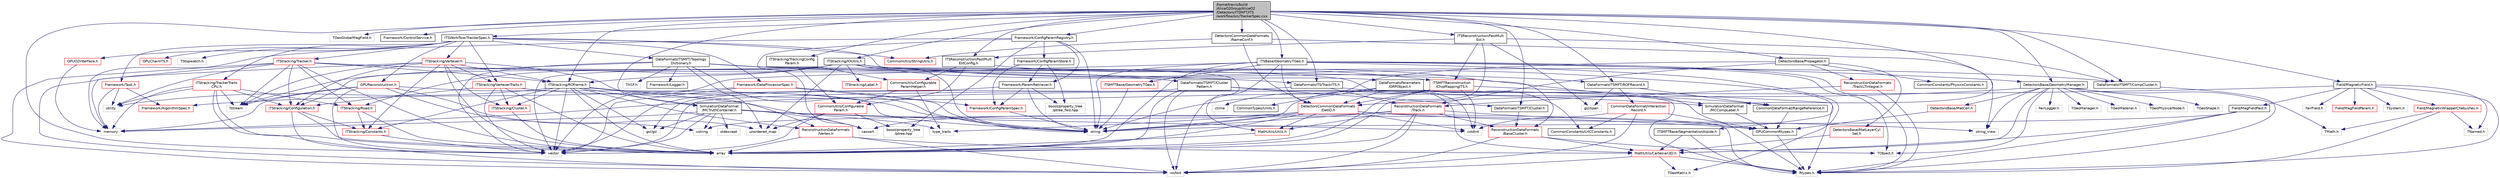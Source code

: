 digraph "/home/travis/build/AliceO2Group/AliceO2/Detectors/ITSMFT/ITS/workflow/src/TrackerSpec.cxx"
{
 // INTERACTIVE_SVG=YES
  bgcolor="transparent";
  edge [fontname="Helvetica",fontsize="10",labelfontname="Helvetica",labelfontsize="10"];
  node [fontname="Helvetica",fontsize="10",shape=record];
  Node0 [label="/home/travis/build\l/AliceO2Group/AliceO2\l/Detectors/ITSMFT/ITS\l/workflow/src/TrackerSpec.cxx",height=0.2,width=0.4,color="black", fillcolor="grey75", style="filled", fontcolor="black"];
  Node0 -> Node1 [color="midnightblue",fontsize="10",style="solid",fontname="Helvetica"];
  Node1 [label="vector",height=0.2,width=0.4,color="grey75"];
  Node0 -> Node2 [color="midnightblue",fontsize="10",style="solid",fontname="Helvetica"];
  Node2 [label="TGeoGlobalMagField.h",height=0.2,width=0.4,color="grey75"];
  Node0 -> Node3 [color="midnightblue",fontsize="10",style="solid",fontname="Helvetica"];
  Node3 [label="Framework/ControlService.h",height=0.2,width=0.4,color="black",URL="$d2/d43/ControlService_8h.html"];
  Node0 -> Node4 [color="midnightblue",fontsize="10",style="solid",fontname="Helvetica"];
  Node4 [label="Framework/ConfigParamRegistry.h",height=0.2,width=0.4,color="black",URL="$de/dc6/ConfigParamRegistry_8h.html"];
  Node4 -> Node5 [color="midnightblue",fontsize="10",style="solid",fontname="Helvetica"];
  Node5 [label="Framework/ParamRetriever.h",height=0.2,width=0.4,color="black",URL="$df/d72/ParamRetriever_8h.html"];
  Node5 -> Node6 [color="midnightblue",fontsize="10",style="solid",fontname="Helvetica"];
  Node6 [label="Framework/ConfigParamSpec.h",height=0.2,width=0.4,color="red",URL="$d0/d1c/ConfigParamSpec_8h.html"];
  Node6 -> Node16 [color="midnightblue",fontsize="10",style="solid",fontname="Helvetica"];
  Node16 [label="string",height=0.2,width=0.4,color="grey75"];
  Node5 -> Node17 [color="midnightblue",fontsize="10",style="solid",fontname="Helvetica"];
  Node17 [label="boost/property_tree\l/ptree_fwd.hpp",height=0.2,width=0.4,color="grey75"];
  Node5 -> Node16 [color="midnightblue",fontsize="10",style="solid",fontname="Helvetica"];
  Node5 -> Node1 [color="midnightblue",fontsize="10",style="solid",fontname="Helvetica"];
  Node4 -> Node18 [color="midnightblue",fontsize="10",style="solid",fontname="Helvetica"];
  Node18 [label="Framework/ConfigParamStore.h",height=0.2,width=0.4,color="black",URL="$dd/daf/ConfigParamStore_8h.html"];
  Node18 -> Node5 [color="midnightblue",fontsize="10",style="solid",fontname="Helvetica"];
  Node18 -> Node6 [color="midnightblue",fontsize="10",style="solid",fontname="Helvetica"];
  Node18 -> Node17 [color="midnightblue",fontsize="10",style="solid",fontname="Helvetica"];
  Node4 -> Node19 [color="midnightblue",fontsize="10",style="solid",fontname="Helvetica"];
  Node19 [label="boost/property_tree\l/ptree.hpp",height=0.2,width=0.4,color="grey75"];
  Node4 -> Node20 [color="midnightblue",fontsize="10",style="solid",fontname="Helvetica"];
  Node20 [label="memory",height=0.2,width=0.4,color="grey75"];
  Node4 -> Node16 [color="midnightblue",fontsize="10",style="solid",fontname="Helvetica"];
  Node4 -> Node21 [color="midnightblue",fontsize="10",style="solid",fontname="Helvetica"];
  Node21 [label="cassert",height=0.2,width=0.4,color="grey75"];
  Node0 -> Node22 [color="midnightblue",fontsize="10",style="solid",fontname="Helvetica"];
  Node22 [label="ITSWorkflow/TrackerSpec.h",height=0.2,width=0.4,color="black",URL="$de/d90/ITSMFT_2ITS_2workflow_2include_2ITSWorkflow_2TrackerSpec_8h.html"];
  Node22 -> Node23 [color="midnightblue",fontsize="10",style="solid",fontname="Helvetica"];
  Node23 [label="DataFormatsParameters\l/GRPObject.h",height=0.2,width=0.4,color="black",URL="$de/d28/GRPObject_8h.html",tooltip="Header of the General Run Parameters object. "];
  Node23 -> Node24 [color="midnightblue",fontsize="10",style="solid",fontname="Helvetica"];
  Node24 [label="Rtypes.h",height=0.2,width=0.4,color="grey75"];
  Node23 -> Node10 [color="midnightblue",fontsize="10",style="solid",fontname="Helvetica"];
  Node10 [label="cstdint",height=0.2,width=0.4,color="grey75"];
  Node23 -> Node25 [color="midnightblue",fontsize="10",style="solid",fontname="Helvetica"];
  Node25 [label="ctime",height=0.2,width=0.4,color="grey75"];
  Node23 -> Node26 [color="midnightblue",fontsize="10",style="solid",fontname="Helvetica"];
  Node26 [label="CommonConstants/LHCConstants.h",height=0.2,width=0.4,color="black",URL="$d4/dc6/LHCConstants_8h.html",tooltip="Header to collect LHC related constants. "];
  Node23 -> Node27 [color="midnightblue",fontsize="10",style="solid",fontname="Helvetica"];
  Node27 [label="CommonTypes/Units.h",height=0.2,width=0.4,color="black",URL="$da/d58/Units_8h.html",tooltip="Header to collect definitions for different units. "];
  Node23 -> Node28 [color="midnightblue",fontsize="10",style="solid",fontname="Helvetica"];
  Node28 [label="DetectorsCommonDataFormats\l/DetID.h",height=0.2,width=0.4,color="red",URL="$d6/d31/DetID_8h.html"];
  Node28 -> Node24 [color="midnightblue",fontsize="10",style="solid",fontname="Helvetica"];
  Node28 -> Node29 [color="midnightblue",fontsize="10",style="solid",fontname="Helvetica"];
  Node29 [label="array",height=0.2,width=0.4,color="grey75"];
  Node28 -> Node21 [color="midnightblue",fontsize="10",style="solid",fontname="Helvetica"];
  Node28 -> Node10 [color="midnightblue",fontsize="10",style="solid",fontname="Helvetica"];
  Node28 -> Node15 [color="midnightblue",fontsize="10",style="solid",fontname="Helvetica"];
  Node15 [label="string_view",height=0.2,width=0.4,color="grey75"];
  Node28 -> Node16 [color="midnightblue",fontsize="10",style="solid",fontname="Helvetica"];
  Node28 -> Node8 [color="midnightblue",fontsize="10",style="solid",fontname="Helvetica"];
  Node8 [label="type_traits",height=0.2,width=0.4,color="grey75"];
  Node28 -> Node31 [color="midnightblue",fontsize="10",style="solid",fontname="Helvetica"];
  Node31 [label="MathUtils/Utils.h",height=0.2,width=0.4,color="red",URL="$d9/d52/Common_2MathUtils_2include_2MathUtils_2Utils_8h.html"];
  Node31 -> Node29 [color="midnightblue",fontsize="10",style="solid",fontname="Helvetica"];
  Node22 -> Node43 [color="midnightblue",fontsize="10",style="solid",fontname="Helvetica"];
  Node43 [label="DataFormatsITSMFT/Topology\lDictionary.h",height=0.2,width=0.4,color="black",URL="$d1/d08/TopologyDictionary_8h.html",tooltip="Definition of the ClusterTopology class. "];
  Node43 -> Node44 [color="midnightblue",fontsize="10",style="solid",fontname="Helvetica"];
  Node44 [label="DataFormatsITSMFT/Cluster\lPattern.h",height=0.2,width=0.4,color="black",URL="$de/dc1/ClusterPattern_8h.html"];
  Node44 -> Node24 [color="midnightblue",fontsize="10",style="solid",fontname="Helvetica"];
  Node44 -> Node29 [color="midnightblue",fontsize="10",style="solid",fontname="Helvetica"];
  Node44 -> Node13 [color="midnightblue",fontsize="10",style="solid",fontname="Helvetica"];
  Node13 [label="iosfwd",height=0.2,width=0.4,color="grey75"];
  Node44 -> Node45 [color="midnightblue",fontsize="10",style="solid",fontname="Helvetica"];
  Node45 [label="gsl/gsl",height=0.2,width=0.4,color="grey75"];
  Node44 -> Node46 [color="midnightblue",fontsize="10",style="solid",fontname="Helvetica"];
  Node46 [label="DataFormatsITSMFT/Cluster.h",height=0.2,width=0.4,color="black",URL="$d1/d62/DataFormats_2Detectors_2ITSMFT_2common_2include_2DataFormatsITSMFT_2Cluster_8h.html"];
  Node46 -> Node47 [color="midnightblue",fontsize="10",style="solid",fontname="Helvetica"];
  Node47 [label="ReconstructionDataFormats\l/BaseCluster.h",height=0.2,width=0.4,color="red",URL="$d4/de2/BaseCluster_8h.html"];
  Node47 -> Node48 [color="midnightblue",fontsize="10",style="solid",fontname="Helvetica"];
  Node48 [label="TObject.h",height=0.2,width=0.4,color="grey75"];
  Node47 -> Node13 [color="midnightblue",fontsize="10",style="solid",fontname="Helvetica"];
  Node47 -> Node56 [color="midnightblue",fontsize="10",style="solid",fontname="Helvetica"];
  Node56 [label="MathUtils/Cartesian3D.h",height=0.2,width=0.4,color="red",URL="$dd/d76/Cartesian3D_8h.html"];
  Node56 -> Node24 [color="midnightblue",fontsize="10",style="solid",fontname="Helvetica"];
  Node56 -> Node62 [color="midnightblue",fontsize="10",style="solid",fontname="Helvetica"];
  Node62 [label="TGeoMatrix.h",height=0.2,width=0.4,color="grey75"];
  Node56 -> Node13 [color="midnightblue",fontsize="10",style="solid",fontname="Helvetica"];
  Node43 -> Node66 [color="midnightblue",fontsize="10",style="solid",fontname="Helvetica"];
  Node66 [label="Framework/Logger.h",height=0.2,width=0.4,color="black",URL="$dd/da4/Logger_8h.html"];
  Node43 -> Node67 [color="midnightblue",fontsize="10",style="solid",fontname="Helvetica"];
  Node67 [label="fstream",height=0.2,width=0.4,color="grey75"];
  Node43 -> Node16 [color="midnightblue",fontsize="10",style="solid",fontname="Helvetica"];
  Node43 -> Node68 [color="midnightblue",fontsize="10",style="solid",fontname="Helvetica"];
  Node68 [label="unordered_map",height=0.2,width=0.4,color="grey75"];
  Node43 -> Node1 [color="midnightblue",fontsize="10",style="solid",fontname="Helvetica"];
  Node43 -> Node56 [color="midnightblue",fontsize="10",style="solid",fontname="Helvetica"];
  Node43 -> Node69 [color="midnightblue",fontsize="10",style="solid",fontname="Helvetica"];
  Node69 [label="DataFormatsITSMFT/CompCluster.h",height=0.2,width=0.4,color="black",URL="$df/de4/CompCluster_8h.html",tooltip="Definition of the ITSMFT compact cluster. "];
  Node69 -> Node24 [color="midnightblue",fontsize="10",style="solid",fontname="Helvetica"];
  Node43 -> Node70 [color="midnightblue",fontsize="10",style="solid",fontname="Helvetica"];
  Node70 [label="TH1F.h",height=0.2,width=0.4,color="grey75"];
  Node22 -> Node71 [color="midnightblue",fontsize="10",style="solid",fontname="Helvetica"];
  Node71 [label="Framework/DataProcessorSpec.h",height=0.2,width=0.4,color="red",URL="$d0/df4/DataProcessorSpec_8h.html"];
  Node71 -> Node72 [color="midnightblue",fontsize="10",style="solid",fontname="Helvetica"];
  Node72 [label="Framework/AlgorithmSpec.h",height=0.2,width=0.4,color="red",URL="$d0/d14/AlgorithmSpec_8h.html"];
  Node71 -> Node6 [color="midnightblue",fontsize="10",style="solid",fontname="Helvetica"];
  Node71 -> Node16 [color="midnightblue",fontsize="10",style="solid",fontname="Helvetica"];
  Node71 -> Node1 [color="midnightblue",fontsize="10",style="solid",fontname="Helvetica"];
  Node22 -> Node164 [color="midnightblue",fontsize="10",style="solid",fontname="Helvetica"];
  Node164 [label="Framework/Task.h",height=0.2,width=0.4,color="red",URL="$df/d4f/Task_8h.html"];
  Node164 -> Node72 [color="midnightblue",fontsize="10",style="solid",fontname="Helvetica"];
  Node164 -> Node94 [color="midnightblue",fontsize="10",style="solid",fontname="Helvetica"];
  Node94 [label="utility",height=0.2,width=0.4,color="grey75"];
  Node164 -> Node20 [color="midnightblue",fontsize="10",style="solid",fontname="Helvetica"];
  Node22 -> Node169 [color="midnightblue",fontsize="10",style="solid",fontname="Helvetica"];
  Node169 [label="ITStracking/Tracker.h",height=0.2,width=0.4,color="red",URL="$d7/da0/ITSMFT_2ITS_2tracking_2include_2ITStracking_2Tracker_8h.html"];
  Node169 -> Node29 [color="midnightblue",fontsize="10",style="solid",fontname="Helvetica"];
  Node169 -> Node67 [color="midnightblue",fontsize="10",style="solid",fontname="Helvetica"];
  Node169 -> Node13 [color="midnightblue",fontsize="10",style="solid",fontname="Helvetica"];
  Node169 -> Node20 [color="midnightblue",fontsize="10",style="solid",fontname="Helvetica"];
  Node169 -> Node94 [color="midnightblue",fontsize="10",style="solid",fontname="Helvetica"];
  Node169 -> Node170 [color="midnightblue",fontsize="10",style="solid",fontname="Helvetica"];
  Node170 [label="ITStracking/Configuration.h",height=0.2,width=0.4,color="red",URL="$d3/d59/Configuration_8h.html"];
  Node170 -> Node29 [color="midnightblue",fontsize="10",style="solid",fontname="Helvetica"];
  Node170 -> Node1 [color="midnightblue",fontsize="10",style="solid",fontname="Helvetica"];
  Node170 -> Node171 [color="midnightblue",fontsize="10",style="solid",fontname="Helvetica"];
  Node171 [label="ITStracking/Constants.h",height=0.2,width=0.4,color="red",URL="$d0/d86/Detectors_2ITSMFT_2ITS_2tracking_2include_2ITStracking_2Constants_8h.html"];
  Node171 -> Node1 [color="midnightblue",fontsize="10",style="solid",fontname="Helvetica"];
  Node169 -> Node173 [color="midnightblue",fontsize="10",style="solid",fontname="Helvetica"];
  Node173 [label="ITStracking/ROframe.h",height=0.2,width=0.4,color="black",URL="$dc/d8d/ITS_2tracking_2include_2ITStracking_2ROframe_8h.html"];
  Node173 -> Node29 [color="midnightblue",fontsize="10",style="solid",fontname="Helvetica"];
  Node173 -> Node1 [color="midnightblue",fontsize="10",style="solid",fontname="Helvetica"];
  Node173 -> Node94 [color="midnightblue",fontsize="10",style="solid",fontname="Helvetica"];
  Node173 -> Node21 [color="midnightblue",fontsize="10",style="solid",fontname="Helvetica"];
  Node173 -> Node45 [color="midnightblue",fontsize="10",style="solid",fontname="Helvetica"];
  Node173 -> Node174 [color="midnightblue",fontsize="10",style="solid",fontname="Helvetica"];
  Node174 [label="ITStracking/Cluster.h",height=0.2,width=0.4,color="red",URL="$da/d7f/Detectors_2ITSMFT_2ITS_2tracking_2include_2ITStracking_2Cluster_8h.html"];
  Node174 -> Node29 [color="midnightblue",fontsize="10",style="solid",fontname="Helvetica"];
  Node173 -> Node171 [color="midnightblue",fontsize="10",style="solid",fontname="Helvetica"];
  Node173 -> Node177 [color="midnightblue",fontsize="10",style="solid",fontname="Helvetica"];
  Node177 [label="ReconstructionDataFormats\l/Vertex.h",height=0.2,width=0.4,color="red",URL="$d3/d6f/DataFormats_2Reconstruction_2include_2ReconstructionDataFormats_2Vertex_8h.html"];
  Node177 -> Node56 [color="midnightblue",fontsize="10",style="solid",fontname="Helvetica"];
  Node177 -> Node29 [color="midnightblue",fontsize="10",style="solid",fontname="Helvetica"];
  Node177 -> Node13 [color="midnightblue",fontsize="10",style="solid",fontname="Helvetica"];
  Node173 -> Node179 [color="midnightblue",fontsize="10",style="solid",fontname="Helvetica"];
  Node179 [label="SimulationDataFormat\l/MCCompLabel.h",height=0.2,width=0.4,color="black",URL="$d7/dcd/MCCompLabel_8h.html"];
  Node179 -> Node55 [color="midnightblue",fontsize="10",style="solid",fontname="Helvetica"];
  Node55 [label="GPUCommonRtypes.h",height=0.2,width=0.4,color="black",URL="$d2/d45/GPUCommonRtypes_8h.html"];
  Node55 -> Node24 [color="midnightblue",fontsize="10",style="solid",fontname="Helvetica"];
  Node173 -> Node180 [color="midnightblue",fontsize="10",style="solid",fontname="Helvetica"];
  Node180 [label="SimulationDataFormat\l/MCTruthContainer.h",height=0.2,width=0.4,color="black",URL="$db/d14/MCTruthContainer_8h.html",tooltip="Definition of a container to keep Monte Carlo truth external to simulation objects. "];
  Node180 -> Node55 [color="midnightblue",fontsize="10",style="solid",fontname="Helvetica"];
  Node180 -> Node10 [color="midnightblue",fontsize="10",style="solid",fontname="Helvetica"];
  Node180 -> Node21 [color="midnightblue",fontsize="10",style="solid",fontname="Helvetica"];
  Node180 -> Node12 [color="midnightblue",fontsize="10",style="solid",fontname="Helvetica"];
  Node12 [label="stdexcept",height=0.2,width=0.4,color="grey75"];
  Node180 -> Node45 [color="midnightblue",fontsize="10",style="solid",fontname="Helvetica"];
  Node180 -> Node8 [color="midnightblue",fontsize="10",style="solid",fontname="Helvetica"];
  Node180 -> Node9 [color="midnightblue",fontsize="10",style="solid",fontname="Helvetica"];
  Node9 [label="cstring",height=0.2,width=0.4,color="grey75"];
  Node180 -> Node20 [color="midnightblue",fontsize="10",style="solid",fontname="Helvetica"];
  Node180 -> Node1 [color="midnightblue",fontsize="10",style="solid",fontname="Helvetica"];
  Node169 -> Node183 [color="midnightblue",fontsize="10",style="solid",fontname="Helvetica"];
  Node183 [label="ITStracking/Road.h",height=0.2,width=0.4,color="red",URL="$d4/d5a/ITS_2tracking_2include_2ITStracking_2Road_8h.html"];
  Node183 -> Node29 [color="midnightblue",fontsize="10",style="solid",fontname="Helvetica"];
  Node183 -> Node171 [color="midnightblue",fontsize="10",style="solid",fontname="Helvetica"];
  Node169 -> Node185 [color="midnightblue",fontsize="10",style="solid",fontname="Helvetica"];
  Node185 [label="DataFormatsITS/TrackITS.h",height=0.2,width=0.4,color="black",URL="$d1/d71/TrackITS_8h.html",tooltip="Definition of the ITS track. "];
  Node185 -> Node1 [color="midnightblue",fontsize="10",style="solid",fontname="Helvetica"];
  Node185 -> Node186 [color="midnightblue",fontsize="10",style="solid",fontname="Helvetica"];
  Node186 [label="ReconstructionDataFormats\l/Track.h",height=0.2,width=0.4,color="red",URL="$d7/d8b/DataFormats_2Reconstruction_2include_2ReconstructionDataFormats_2Track_8h.html"];
  Node186 -> Node55 [color="midnightblue",fontsize="10",style="solid",fontname="Helvetica"];
  Node186 -> Node29 [color="midnightblue",fontsize="10",style="solid",fontname="Helvetica"];
  Node186 -> Node9 [color="midnightblue",fontsize="10",style="solid",fontname="Helvetica"];
  Node186 -> Node13 [color="midnightblue",fontsize="10",style="solid",fontname="Helvetica"];
  Node186 -> Node47 [color="midnightblue",fontsize="10",style="solid",fontname="Helvetica"];
  Node186 -> Node16 [color="midnightblue",fontsize="10",style="solid",fontname="Helvetica"];
  Node186 -> Node31 [color="midnightblue",fontsize="10",style="solid",fontname="Helvetica"];
  Node185 -> Node189 [color="midnightblue",fontsize="10",style="solid",fontname="Helvetica"];
  Node189 [label="CommonDataFormat/RangeReference.h",height=0.2,width=0.4,color="black",URL="$de/d64/RangeReference_8h.html",tooltip="Class to refer to the 1st entry and N elements of some group in the continuous container. "];
  Node189 -> Node55 [color="midnightblue",fontsize="10",style="solid",fontname="Helvetica"];
  Node169 -> Node179 [color="midnightblue",fontsize="10",style="solid",fontname="Helvetica"];
  Node22 -> Node190 [color="midnightblue",fontsize="10",style="solid",fontname="Helvetica"];
  Node190 [label="ITStracking/TrackerTraits\lCPU.h",height=0.2,width=0.4,color="red",URL="$de/dbc/TrackerTraitsCPU_8h.html"];
  Node190 -> Node29 [color="midnightblue",fontsize="10",style="solid",fontname="Helvetica"];
  Node190 -> Node67 [color="midnightblue",fontsize="10",style="solid",fontname="Helvetica"];
  Node190 -> Node13 [color="midnightblue",fontsize="10",style="solid",fontname="Helvetica"];
  Node190 -> Node20 [color="midnightblue",fontsize="10",style="solid",fontname="Helvetica"];
  Node190 -> Node94 [color="midnightblue",fontsize="10",style="solid",fontname="Helvetica"];
  Node190 -> Node170 [color="midnightblue",fontsize="10",style="solid",fontname="Helvetica"];
  Node190 -> Node183 [color="midnightblue",fontsize="10",style="solid",fontname="Helvetica"];
  Node22 -> Node192 [color="midnightblue",fontsize="10",style="solid",fontname="Helvetica"];
  Node192 [label="ITStracking/Vertexer.h",height=0.2,width=0.4,color="red",URL="$de/d9b/Vertexer_8h.html"];
  Node192 -> Node67 [color="midnightblue",fontsize="10",style="solid",fontname="Helvetica"];
  Node192 -> Node29 [color="midnightblue",fontsize="10",style="solid",fontname="Helvetica"];
  Node192 -> Node13 [color="midnightblue",fontsize="10",style="solid",fontname="Helvetica"];
  Node192 -> Node173 [color="midnightblue",fontsize="10",style="solid",fontname="Helvetica"];
  Node192 -> Node171 [color="midnightblue",fontsize="10",style="solid",fontname="Helvetica"];
  Node192 -> Node170 [color="midnightblue",fontsize="10",style="solid",fontname="Helvetica"];
  Node192 -> Node193 [color="midnightblue",fontsize="10",style="solid",fontname="Helvetica"];
  Node193 [label="ITStracking/VertexerTraits.h",height=0.2,width=0.4,color="red",URL="$d2/dd6/VertexerTraits_8h.html",tooltip="Class to compute the primary vertex in ITS from tracklets. "];
  Node193 -> Node29 [color="midnightblue",fontsize="10",style="solid",fontname="Helvetica"];
  Node193 -> Node16 [color="midnightblue",fontsize="10",style="solid",fontname="Helvetica"];
  Node193 -> Node1 [color="midnightblue",fontsize="10",style="solid",fontname="Helvetica"];
  Node193 -> Node174 [color="midnightblue",fontsize="10",style="solid",fontname="Helvetica"];
  Node193 -> Node170 [color="midnightblue",fontsize="10",style="solid",fontname="Helvetica"];
  Node192 -> Node177 [color="midnightblue",fontsize="10",style="solid",fontname="Helvetica"];
  Node192 -> Node174 [color="midnightblue",fontsize="10",style="solid",fontname="Helvetica"];
  Node22 -> Node193 [color="midnightblue",fontsize="10",style="solid",fontname="Helvetica"];
  Node22 -> Node195 [color="midnightblue",fontsize="10",style="solid",fontname="Helvetica"];
  Node195 [label="GPUO2Interface.h",height=0.2,width=0.4,color="red",URL="$dc/dae/GPUO2Interface_8h.html"];
  Node195 -> Node20 [color="midnightblue",fontsize="10",style="solid",fontname="Helvetica"];
  Node22 -> Node197 [color="midnightblue",fontsize="10",style="solid",fontname="Helvetica"];
  Node197 [label="GPUReconstruction.h",height=0.2,width=0.4,color="red",URL="$d2/de8/GPUReconstruction_8h.html"];
  Node197 -> Node9 [color="midnightblue",fontsize="10",style="solid",fontname="Helvetica"];
  Node197 -> Node16 [color="midnightblue",fontsize="10",style="solid",fontname="Helvetica"];
  Node197 -> Node20 [color="midnightblue",fontsize="10",style="solid",fontname="Helvetica"];
  Node197 -> Node67 [color="midnightblue",fontsize="10",style="solid",fontname="Helvetica"];
  Node197 -> Node1 [color="midnightblue",fontsize="10",style="solid",fontname="Helvetica"];
  Node197 -> Node68 [color="midnightblue",fontsize="10",style="solid",fontname="Helvetica"];
  Node22 -> Node227 [color="midnightblue",fontsize="10",style="solid",fontname="Helvetica"];
  Node227 [label="GPUChainITS.h",height=0.2,width=0.4,color="red",URL="$d9/d46/GPUChainITS_8h.html"];
  Node22 -> Node244 [color="midnightblue",fontsize="10",style="solid",fontname="Helvetica"];
  Node244 [label="CommonUtils/StringUtils.h",height=0.2,width=0.4,color="red",URL="$d4/d8f/StringUtils_8h.html"];
  Node22 -> Node245 [color="midnightblue",fontsize="10",style="solid",fontname="Helvetica"];
  Node245 [label="TStopwatch.h",height=0.2,width=0.4,color="grey75"];
  Node0 -> Node69 [color="midnightblue",fontsize="10",style="solid",fontname="Helvetica"];
  Node0 -> Node46 [color="midnightblue",fontsize="10",style="solid",fontname="Helvetica"];
  Node0 -> Node185 [color="midnightblue",fontsize="10",style="solid",fontname="Helvetica"];
  Node0 -> Node179 [color="midnightblue",fontsize="10",style="solid",fontname="Helvetica"];
  Node0 -> Node180 [color="midnightblue",fontsize="10",style="solid",fontname="Helvetica"];
  Node0 -> Node246 [color="midnightblue",fontsize="10",style="solid",fontname="Helvetica"];
  Node246 [label="DataFormatsITSMFT/ROFRecord.h",height=0.2,width=0.4,color="black",URL="$d0/dc6/ITSMFT_2common_2include_2DataFormatsITSMFT_2ROFRecord_8h.html"];
  Node246 -> Node189 [color="midnightblue",fontsize="10",style="solid",fontname="Helvetica"];
  Node246 -> Node247 [color="midnightblue",fontsize="10",style="solid",fontname="Helvetica"];
  Node247 [label="CommonDataFormat/Interaction\lRecord.h",height=0.2,width=0.4,color="red",URL="$d9/d80/InteractionRecord_8h.html"];
  Node247 -> Node55 [color="midnightblue",fontsize="10",style="solid",fontname="Helvetica"];
  Node247 -> Node13 [color="midnightblue",fontsize="10",style="solid",fontname="Helvetica"];
  Node247 -> Node10 [color="midnightblue",fontsize="10",style="solid",fontname="Helvetica"];
  Node247 -> Node26 [color="midnightblue",fontsize="10",style="solid",fontname="Helvetica"];
  Node246 -> Node85 [color="midnightblue",fontsize="10",style="solid",fontname="Helvetica"];
  Node85 [label="gsl/span",height=0.2,width=0.4,color="grey75"];
  Node0 -> Node173 [color="midnightblue",fontsize="10",style="solid",fontname="Helvetica"];
  Node0 -> Node248 [color="midnightblue",fontsize="10",style="solid",fontname="Helvetica"];
  Node248 [label="ITStracking/IOUtils.h",height=0.2,width=0.4,color="black",URL="$da/db1/ITS_2tracking_2include_2ITStracking_2IOUtils_8h.html"];
  Node248 -> Node13 [color="midnightblue",fontsize="10",style="solid",fontname="Helvetica"];
  Node248 -> Node16 [color="midnightblue",fontsize="10",style="solid",fontname="Helvetica"];
  Node248 -> Node68 [color="midnightblue",fontsize="10",style="solid",fontname="Helvetica"];
  Node248 -> Node1 [color="midnightblue",fontsize="10",style="solid",fontname="Helvetica"];
  Node248 -> Node246 [color="midnightblue",fontsize="10",style="solid",fontname="Helvetica"];
  Node248 -> Node170 [color="midnightblue",fontsize="10",style="solid",fontname="Helvetica"];
  Node248 -> Node173 [color="midnightblue",fontsize="10",style="solid",fontname="Helvetica"];
  Node248 -> Node249 [color="midnightblue",fontsize="10",style="solid",fontname="Helvetica"];
  Node249 [label="ITStracking/Label.h",height=0.2,width=0.4,color="red",URL="$d3/dc8/Label_8h.html"];
  Node248 -> Node183 [color="midnightblue",fontsize="10",style="solid",fontname="Helvetica"];
  Node248 -> Node250 [color="midnightblue",fontsize="10",style="solid",fontname="Helvetica"];
  Node250 [label="ITSMFTBase/SegmentationAlpide.h",height=0.2,width=0.4,color="black",URL="$d3/dba/SegmentationAlpide_8h.html",tooltip="Definition of the SegmentationAlpide class. "];
  Node250 -> Node24 [color="midnightblue",fontsize="10",style="solid",fontname="Helvetica"];
  Node250 -> Node56 [color="midnightblue",fontsize="10",style="solid",fontname="Helvetica"];
  Node248 -> Node47 [color="midnightblue",fontsize="10",style="solid",fontname="Helvetica"];
  Node0 -> Node251 [color="midnightblue",fontsize="10",style="solid",fontname="Helvetica"];
  Node251 [label="ITStracking/TrackingConfig\lParam.h",height=0.2,width=0.4,color="black",URL="$dd/dc5/TrackingConfigParam_8h.html"];
  Node251 -> Node252 [color="midnightblue",fontsize="10",style="solid",fontname="Helvetica"];
  Node252 [label="CommonUtils/Configurable\lParam.h",height=0.2,width=0.4,color="red",URL="$db/d2c/ConfigurableParam_8h.html"];
  Node252 -> Node1 [color="midnightblue",fontsize="10",style="solid",fontname="Helvetica"];
  Node252 -> Node68 [color="midnightblue",fontsize="10",style="solid",fontname="Helvetica"];
  Node252 -> Node19 [color="midnightblue",fontsize="10",style="solid",fontname="Helvetica"];
  Node251 -> Node253 [color="midnightblue",fontsize="10",style="solid",fontname="Helvetica"];
  Node253 [label="CommonUtils/Configurable\lParamHelper.h",height=0.2,width=0.4,color="red",URL="$da/d6b/ConfigurableParamHelper_8h.html"];
  Node253 -> Node252 [color="midnightblue",fontsize="10",style="solid",fontname="Helvetica"];
  Node253 -> Node8 [color="midnightblue",fontsize="10",style="solid",fontname="Helvetica"];
  Node0 -> Node255 [color="midnightblue",fontsize="10",style="solid",fontname="Helvetica"];
  Node255 [label="Field/MagneticField.h",height=0.2,width=0.4,color="black",URL="$db/d4b/MagneticField_8h.html",tooltip="Definition of the MagF class. "];
  Node255 -> Node256 [color="midnightblue",fontsize="10",style="solid",fontname="Helvetica"];
  Node256 [label="FairField.h",height=0.2,width=0.4,color="grey75"];
  Node255 -> Node257 [color="midnightblue",fontsize="10",style="solid",fontname="Helvetica"];
  Node257 [label="Field/MagFieldParam.h",height=0.2,width=0.4,color="red",URL="$d3/d91/MagFieldParam_8h.html",tooltip="Definition of the MagFieldParam: container for ALICE mag. field parameters. "];
  Node255 -> Node260 [color="midnightblue",fontsize="10",style="solid",fontname="Helvetica"];
  Node260 [label="Field/MagneticWrapperChebyshev.h",height=0.2,width=0.4,color="red",URL="$dd/dfb/MagneticWrapperChebyshev_8h.html"];
  Node260 -> Node261 [color="midnightblue",fontsize="10",style="solid",fontname="Helvetica"];
  Node261 [label="TMath.h",height=0.2,width=0.4,color="grey75"];
  Node260 -> Node262 [color="midnightblue",fontsize="10",style="solid",fontname="Helvetica"];
  Node262 [label="TNamed.h",height=0.2,width=0.4,color="grey75"];
  Node260 -> Node24 [color="midnightblue",fontsize="10",style="solid",fontname="Helvetica"];
  Node255 -> Node265 [color="midnightblue",fontsize="10",style="solid",fontname="Helvetica"];
  Node265 [label="Field/MagFieldFast.h",height=0.2,width=0.4,color="black",URL="$da/df4/MagFieldFast_8h.html",tooltip="Definition of the fast magnetic field parametrization MagFieldFast. "];
  Node265 -> Node24 [color="midnightblue",fontsize="10",style="solid",fontname="Helvetica"];
  Node265 -> Node16 [color="midnightblue",fontsize="10",style="solid",fontname="Helvetica"];
  Node265 -> Node56 [color="midnightblue",fontsize="10",style="solid",fontname="Helvetica"];
  Node255 -> Node266 [color="midnightblue",fontsize="10",style="solid",fontname="Helvetica"];
  Node266 [label="TSystem.h",height=0.2,width=0.4,color="grey75"];
  Node255 -> Node24 [color="midnightblue",fontsize="10",style="solid",fontname="Helvetica"];
  Node255 -> Node262 [color="midnightblue",fontsize="10",style="solid",fontname="Helvetica"];
  Node255 -> Node20 [color="midnightblue",fontsize="10",style="solid",fontname="Helvetica"];
  Node0 -> Node267 [color="midnightblue",fontsize="10",style="solid",fontname="Helvetica"];
  Node267 [label="DetectorsBase/GeometryManager.h",height=0.2,width=0.4,color="black",URL="$db/dcc/Detectors_2Base_2include_2DetectorsBase_2GeometryManager_8h.html"];
  Node267 -> Node268 [color="midnightblue",fontsize="10",style="solid",fontname="Helvetica"];
  Node268 [label="TGeoManager.h",height=0.2,width=0.4,color="grey75"];
  Node267 -> Node269 [color="midnightblue",fontsize="10",style="solid",fontname="Helvetica"];
  Node269 [label="TGeoMaterial.h",height=0.2,width=0.4,color="grey75"];
  Node267 -> Node270 [color="midnightblue",fontsize="10",style="solid",fontname="Helvetica"];
  Node270 [label="TGeoPhysicalNode.h",height=0.2,width=0.4,color="grey75"];
  Node267 -> Node271 [color="midnightblue",fontsize="10",style="solid",fontname="Helvetica"];
  Node271 [label="TGeoShape.h",height=0.2,width=0.4,color="grey75"];
  Node267 -> Node261 [color="midnightblue",fontsize="10",style="solid",fontname="Helvetica"];
  Node267 -> Node48 [color="midnightblue",fontsize="10",style="solid",fontname="Helvetica"];
  Node267 -> Node15 [color="midnightblue",fontsize="10",style="solid",fontname="Helvetica"];
  Node267 -> Node28 [color="midnightblue",fontsize="10",style="solid",fontname="Helvetica"];
  Node267 -> Node272 [color="midnightblue",fontsize="10",style="solid",fontname="Helvetica"];
  Node272 [label="FairLogger.h",height=0.2,width=0.4,color="grey75"];
  Node267 -> Node56 [color="midnightblue",fontsize="10",style="solid",fontname="Helvetica"];
  Node267 -> Node273 [color="midnightblue",fontsize="10",style="solid",fontname="Helvetica"];
  Node273 [label="DetectorsBase/MatCell.h",height=0.2,width=0.4,color="red",URL="$db/dba/MatCell_8h.html",tooltip="Declarations for material properties of the cell (voxel) "];
  Node273 -> Node55 [color="midnightblue",fontsize="10",style="solid",fontname="Helvetica"];
  Node0 -> Node274 [color="midnightblue",fontsize="10",style="solid",fontname="Helvetica"];
  Node274 [label="DetectorsBase/Propagator.h",height=0.2,width=0.4,color="black",URL="$d2/df9/Propagator_8h.html"];
  Node274 -> Node16 [color="midnightblue",fontsize="10",style="solid",fontname="Helvetica"];
  Node274 -> Node275 [color="midnightblue",fontsize="10",style="solid",fontname="Helvetica"];
  Node275 [label="CommonConstants/PhysicsConstants.h",height=0.2,width=0.4,color="black",URL="$d3/d9d/PhysicsConstants_8h.html",tooltip="Header to collect physics constants. "];
  Node274 -> Node186 [color="midnightblue",fontsize="10",style="solid",fontname="Helvetica"];
  Node274 -> Node276 [color="midnightblue",fontsize="10",style="solid",fontname="Helvetica"];
  Node276 [label="ReconstructionDataFormats\l/TrackLTIntegral.h",height=0.2,width=0.4,color="red",URL="$d6/db1/TrackLTIntegral_8h.html",tooltip="Track Length and TOF integral. "];
  Node276 -> Node24 [color="midnightblue",fontsize="10",style="solid",fontname="Helvetica"];
  Node276 -> Node186 [color="midnightblue",fontsize="10",style="solid",fontname="Helvetica"];
  Node274 -> Node278 [color="midnightblue",fontsize="10",style="solid",fontname="Helvetica"];
  Node278 [label="DetectorsBase/MatLayerCyl\lSet.h",height=0.2,width=0.4,color="red",URL="$d9/da9/MatLayerCylSet_8h.html",tooltip="Declarations for the wrapper for the set of cylindrical material layers. "];
  Node278 -> Node56 [color="midnightblue",fontsize="10",style="solid",fontname="Helvetica"];
  Node0 -> Node282 [color="midnightblue",fontsize="10",style="solid",fontname="Helvetica"];
  Node282 [label="ITSBase/GeometryTGeo.h",height=0.2,width=0.4,color="black",URL="$df/d9a/ITS_2base_2include_2ITSBase_2GeometryTGeo_8h.html"];
  Node282 -> Node62 [color="midnightblue",fontsize="10",style="solid",fontname="Helvetica"];
  Node282 -> Node48 [color="midnightblue",fontsize="10",style="solid",fontname="Helvetica"];
  Node282 -> Node29 [color="midnightblue",fontsize="10",style="solid",fontname="Helvetica"];
  Node282 -> Node16 [color="midnightblue",fontsize="10",style="solid",fontname="Helvetica"];
  Node282 -> Node1 [color="midnightblue",fontsize="10",style="solid",fontname="Helvetica"];
  Node282 -> Node267 [color="midnightblue",fontsize="10",style="solid",fontname="Helvetica"];
  Node282 -> Node28 [color="midnightblue",fontsize="10",style="solid",fontname="Helvetica"];
  Node282 -> Node283 [color="midnightblue",fontsize="10",style="solid",fontname="Helvetica"];
  Node283 [label="ITSMFTBase/GeometryTGeo.h",height=0.2,width=0.4,color="red",URL="$d0/d2d/common_2base_2include_2ITSMFTBase_2GeometryTGeo_8h.html"];
  Node283 -> Node16 [color="midnightblue",fontsize="10",style="solid",fontname="Helvetica"];
  Node282 -> Node31 [color="midnightblue",fontsize="10",style="solid",fontname="Helvetica"];
  Node282 -> Node24 [color="midnightblue",fontsize="10",style="solid",fontname="Helvetica"];
  Node0 -> Node284 [color="midnightblue",fontsize="10",style="solid",fontname="Helvetica"];
  Node284 [label="DetectorsCommonDataFormats\l/NameConf.h",height=0.2,width=0.4,color="black",URL="$d7/d61/NameConf_8h.html",tooltip="Definition of the Names Generator class. "];
  Node284 -> Node28 [color="midnightblue",fontsize="10",style="solid",fontname="Helvetica"];
  Node284 -> Node244 [color="midnightblue",fontsize="10",style="solid",fontname="Helvetica"];
  Node284 -> Node15 [color="midnightblue",fontsize="10",style="solid",fontname="Helvetica"];
  Node0 -> Node285 [color="midnightblue",fontsize="10",style="solid",fontname="Helvetica"];
  Node285 [label="ITSReconstruction/FastMult\lEstConfig.h",height=0.2,width=0.4,color="black",URL="$de/df4/FastMultEstConfig_8h.html",tooltip="Configuration parameters for ITS fast multiplicity estimator. "];
  Node285 -> Node252 [color="midnightblue",fontsize="10",style="solid",fontname="Helvetica"];
  Node285 -> Node253 [color="midnightblue",fontsize="10",style="solid",fontname="Helvetica"];
  Node285 -> Node286 [color="midnightblue",fontsize="10",style="solid",fontname="Helvetica"];
  Node286 [label="ITSMFTReconstruction\l/ChipMappingITS.h",height=0.2,width=0.4,color="red",URL="$d3/d57/ChipMappingITS_8h.html"];
  Node286 -> Node24 [color="midnightblue",fontsize="10",style="solid",fontname="Helvetica"];
  Node286 -> Node29 [color="midnightblue",fontsize="10",style="solid",fontname="Helvetica"];
  Node286 -> Node10 [color="midnightblue",fontsize="10",style="solid",fontname="Helvetica"];
  Node286 -> Node16 [color="midnightblue",fontsize="10",style="solid",fontname="Helvetica"];
  Node286 -> Node28 [color="midnightblue",fontsize="10",style="solid",fontname="Helvetica"];
  Node0 -> Node288 [color="midnightblue",fontsize="10",style="solid",fontname="Helvetica"];
  Node288 [label="ITSReconstruction/FastMult\lEst.h",height=0.2,width=0.4,color="black",URL="$d5/daa/FastMultEst_8h.html",tooltip="Fast multiplicity estimator for ITS. "];
  Node288 -> Node286 [color="midnightblue",fontsize="10",style="solid",fontname="Helvetica"];
  Node288 -> Node69 [color="midnightblue",fontsize="10",style="solid",fontname="Helvetica"];
  Node288 -> Node285 [color="midnightblue",fontsize="10",style="solid",fontname="Helvetica"];
  Node288 -> Node85 [color="midnightblue",fontsize="10",style="solid",fontname="Helvetica"];
  Node288 -> Node29 [color="midnightblue",fontsize="10",style="solid",fontname="Helvetica"];
}

